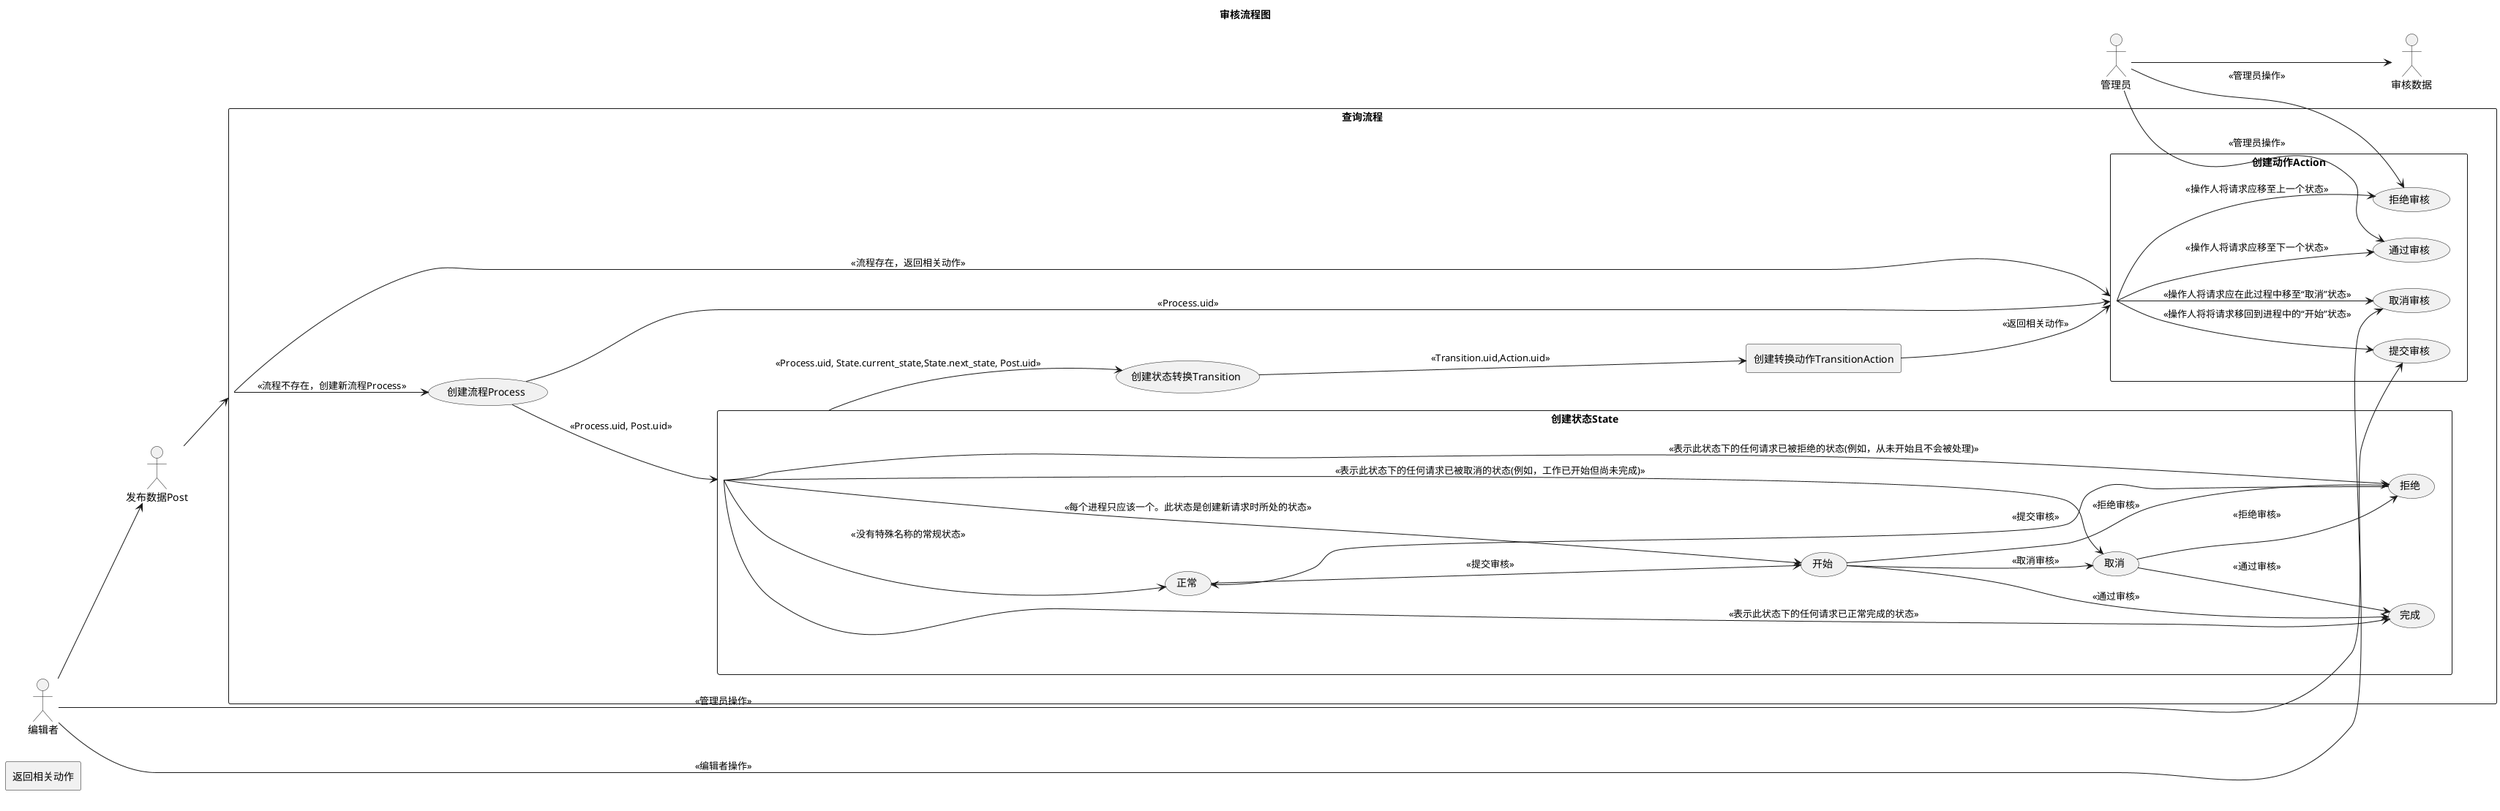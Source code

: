 @startuml
'https://plantuml.com/sequence-diagram
!pragma teoz true


title 审核流程图
left to right direction


管理员 --> 审核数据
编辑者 --> 发布数据Post
发布数据Post --> 查询流程
rectangle 查询流程{
    (查询流程) --> (创建动作Action):<<流程存在，返回相关动作>>
    (查询流程) --> (创建流程Process):<<流程不存在，创建新流程Process>>
    (创建流程Process) --> (创建动作Action):<<Process.uid>>
    (创建流程Process) --> (创建状态State):<<Process.uid, Post.uid>>
    (创建状态State) --> (创建状态转换Transition):<<Process.uid, State.current_state,State.next_state, Post.uid>>
    (创建状态转换Transition) --> (创建转换动作TransitionAction):<<Transition.uid,Action.uid>>
    (创建转换动作TransitionAction)  --> (创建动作Action):<<返回相关动作>>
}

rectangle 创建状态State{
    (创建状态State) --> (正常):<<没有特殊名称的常规状态>>
    (创建状态State) --> (开始):<<每个进程只应该一个。此状态是创建新请求时所处的状态>>
    (创建状态State) --> (完成):<<表示此状态下的任何请求已正常完成的状态>>
    (创建状态State) --> (取消):<<表示此状态下的任何请求已被取消的状态(例如，工作已开始但尚未完成)>>
    (创建状态State) --> (拒绝):<<表示此状态下的任何请求已被拒绝的状态(例如，从未开始且不会被处理)>>
}

rectangle 创建动作Action{
    (创建动作Action) --> (提交审核):<<操作人将将请求移回到进程中的“开始”状态>>
    (创建动作Action) --> (取消审核):<<操作人将请求应在此过程中移至“取消”状态>>
    (创建动作Action) --> (通过审核):<<操作人将请求应移至下一个状态>>
    (创建动作Action) --> (拒绝审核):<<操作人将请求应移至上一个状态>>
}
rectangle 创建转换动作TransitionAction{
    (正常) --> (开始):<<提交审核>>
    (开始) --> (取消):<<取消审核>>
    (开始) --> (拒绝):<<拒绝审核>>
    (开始) --> (完成):<<通过审核>>
    (取消) --> (拒绝):<<拒绝审核>>
    (取消) --> (完成):<<通过审核>>
    (拒绝) --> (正常):<<提交审核>>
}


rectangle 返回相关动作{
    (编辑者) --> (提交审核) :<<编辑者操作>>
    (编辑者) --> (取消审核) :<<管理员操作>>
    (管理员) --> (通过审核)  :<<管理员操作>>
    (管理员) --> (拒绝审核):<<管理员操作>>
}
@enduml
